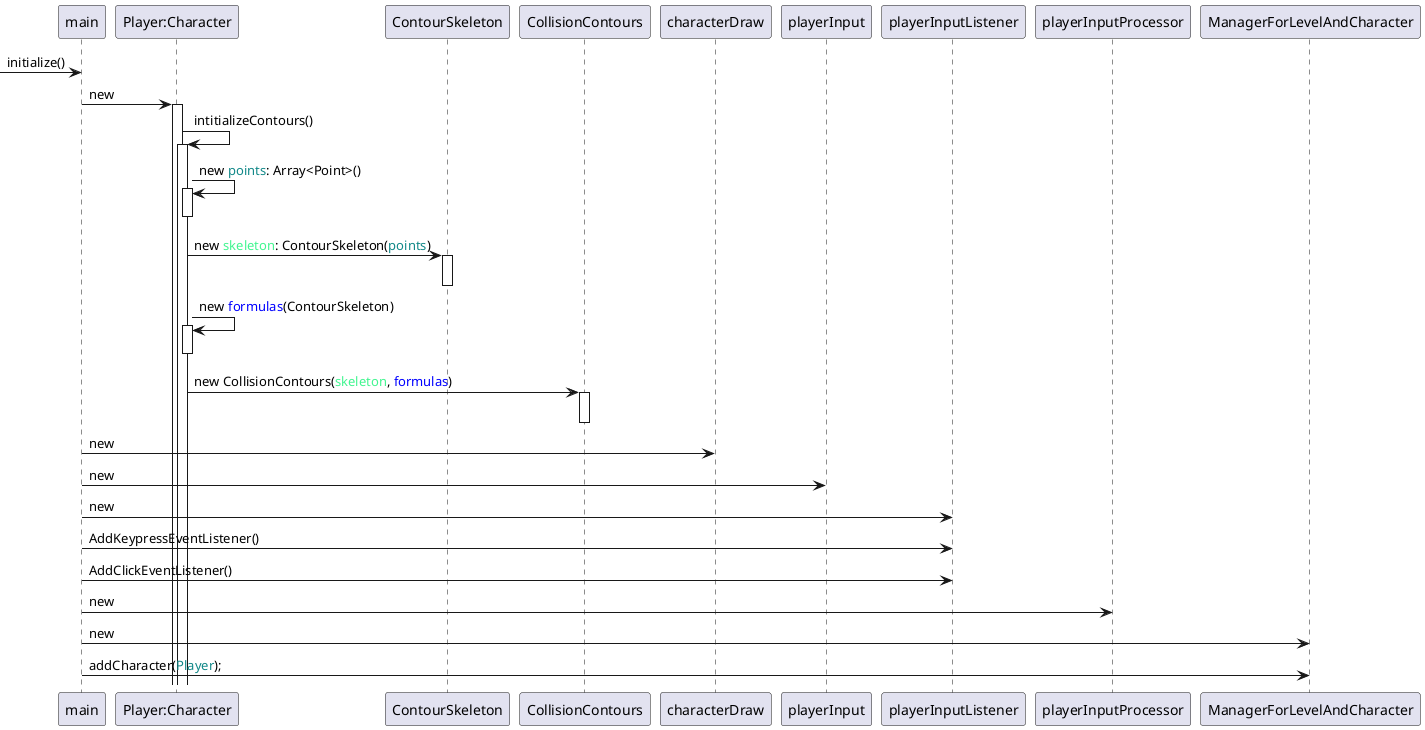 @startuml
participant main
participant "Player:Character" as Player
participant ContourSkeleton
participant CollisionContours
participant characterDraw
participant playerInput
participant playerInputListener
participant playerInputProcessor
participant ManagerForLevelAndCharacter

[-> main: initialize()
main -> Player ++: new
Player -> Player ++: intitializeContours()
Player -> Player ++: new <color #118888>points</color>: Array<Point>()
deactivate Player
Player -> ContourSkeleton ++: new <color #42f590>skeleton</color>: ContourSkeleton(<color #118888>points</color>)
deactivate ContourSkeleton
Player -> Player ++: new <color #0000FF>formulas</color>(ContourSkeleton)
deactivate Player
Player -> CollisionContours ++: new CollisionContours(<color #42f590>skeleton</color>, <color #0000FF>formulas</color>)
deactivate CollisionContours
main -> characterDraw: new
main -> playerInput: new
main -> playerInputListener: new
main -> playerInputListener: AddKeypressEventListener()
main -> playerInputListener: AddClickEventListener()
main -> playerInputProcessor: new
main -> ManagerForLevelAndCharacter: new
main -> ManagerForLevelAndCharacter: addCharacter(<color #118888>Player</color>);

@enduml